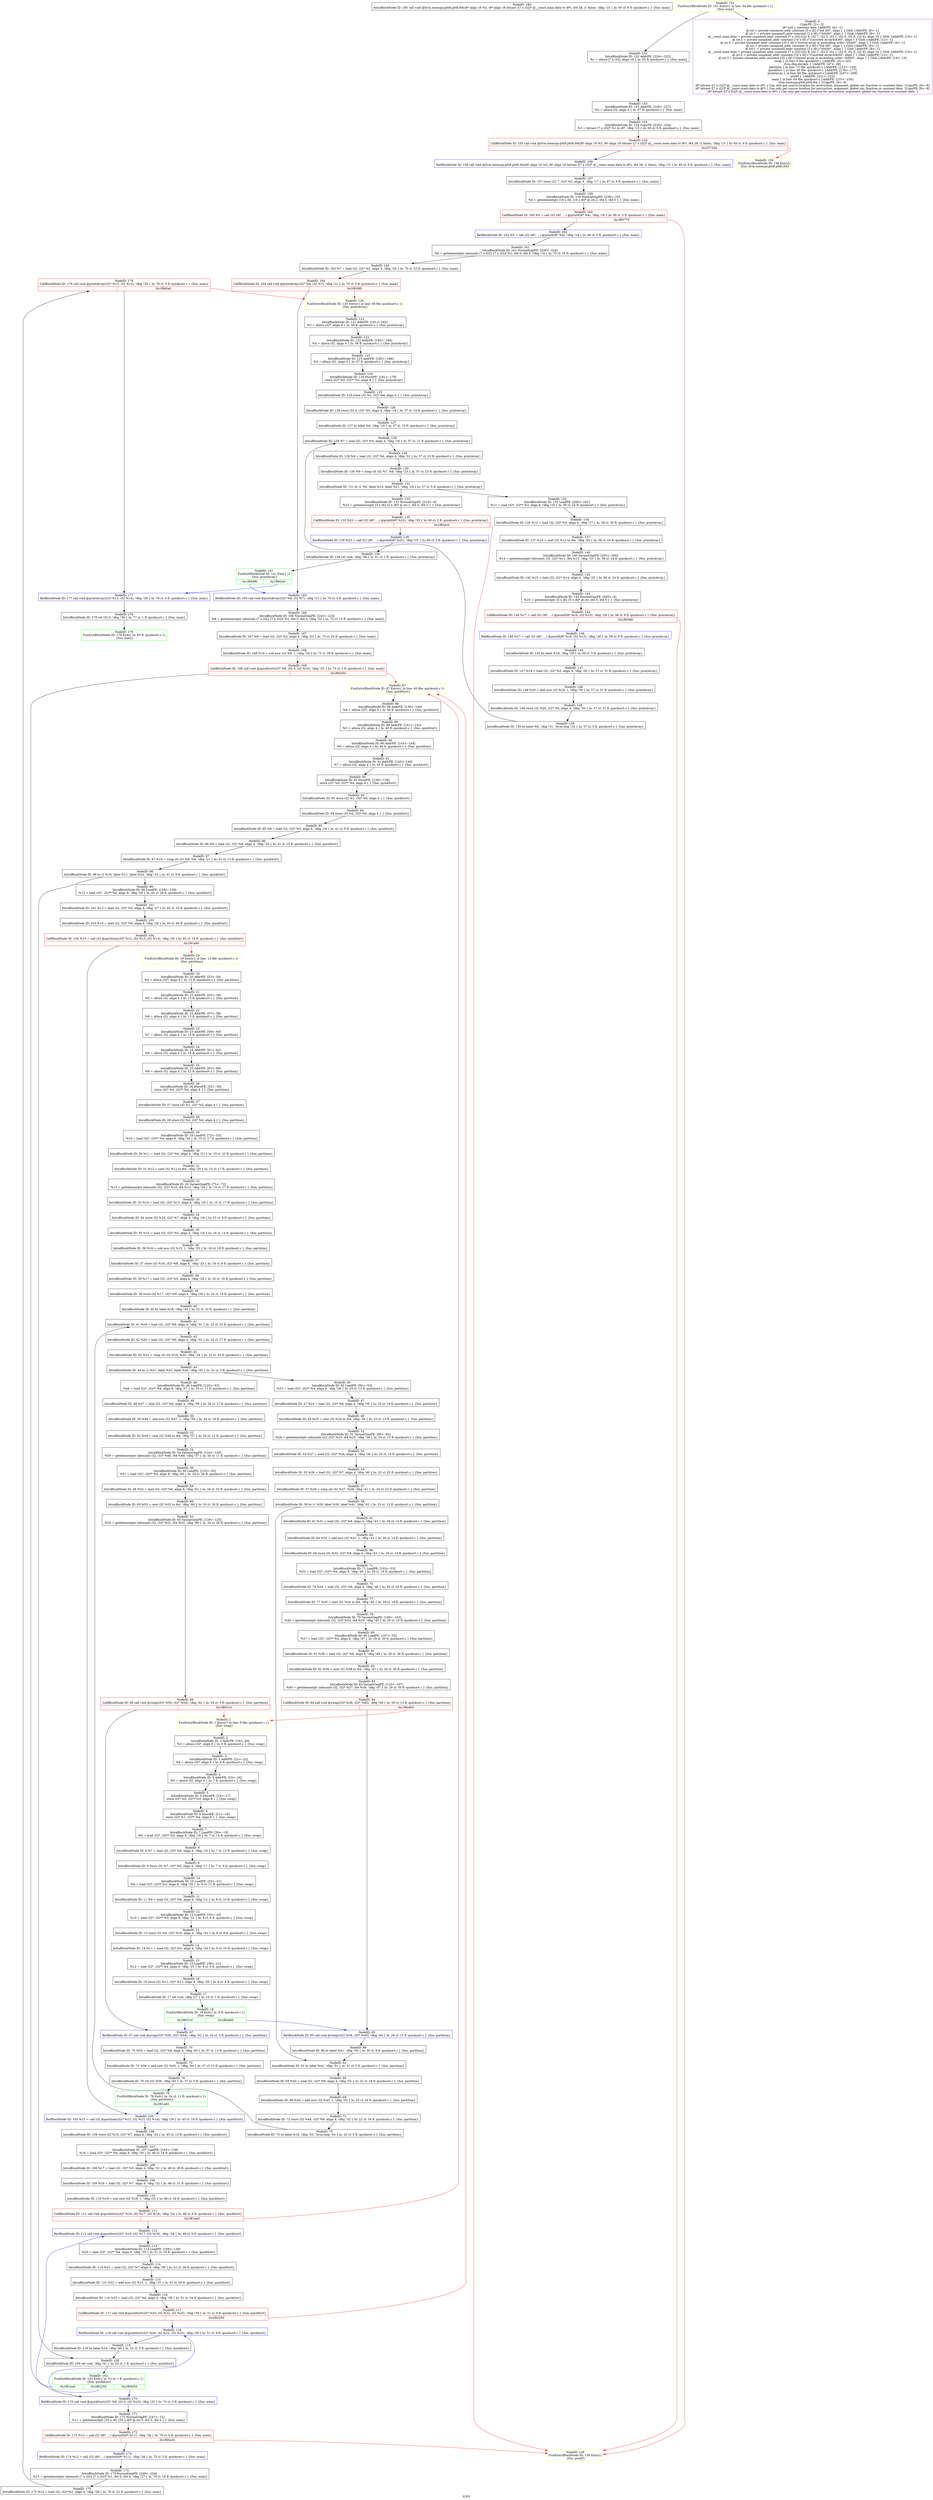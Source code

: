 digraph "ICFG" {
	label="ICFG";

	Node0x1fe7ae0 [shape=record,color=black,label="{NodeID: 180\nIntraBlockNode ID: 180      call void @llvm.memcpy.p0i8.p0i8.i64(i8* align 16 %3, i8* align 16 bitcast ([7 x i32]* @__const.main.data to i8*), i64 28, i1 false), !dbg !15 \{ ln: 65  cl: 9  fl: quicksort.c \}    \{fun: main\}}"];
	Node0x1fae400 [shape=record,color=green,label="{NodeID: 179\nFunExitBlockNode ID: 179 Exit(\{ ln: 65 fl: quicksort.c \})\n \{fun: main\}}"];
	Node0x1fae1a0 [shape=record,color=black,label="{NodeID: 178\nIntraBlockNode ID: 178      ret i32 0, !dbg !30 \{ ln: 77  cl: 1  fl: quicksort.c \}    \{fun: main\}}"];
	Node0x1fae1a0 -> Node0x1fae400[style=solid];
	Node0x1fadf40 [shape=record,color=blue,label="{NodeID: 177\nRetBlockNode ID: 177   call void @printArray(i32* %13, i32 %14), !dbg !29 \{ ln: 76  cl: 5  fl: quicksort.c \} \{fun: main\}}"];
	Node0x1fadf40 -> Node0x1fae1a0[style=solid];
	Node0x1fadd70 [shape=record,color=red,label="{NodeID: 176\nCallBlockNode ID: 176   call void @printArray(i32* %13, i32 %14), !dbg !29 \{ ln: 76  cl: 5  fl: quicksort.c \} \{fun: main\}|{|<s1>0x1f860a0}}"];
	Node0x1fadd70 -> Node0x1fadf40[style=solid];
	Node0x1fadd70:s1 -> Node0x1fa6660[style=solid,color=red];
	Node0x1fadbb0 [shape=record,color=black,label="{NodeID: 175\nIntraBlockNode ID: 175      %14 = load i32, i32* %2, align 4, !dbg !28 \{ ln: 76  cl: 22  fl: quicksort.c \}    \{fun: main\}}"];
	Node0x1fadbb0 -> Node0x1fadd70[style=solid];
	Node0x1fad940 [shape=record,color=blue,label="{NodeID: 174\nRetBlockNode ID: 174   %12 = call i32 (i8*, ...) @printf(i8* %11), !dbg !26 \{ ln: 75  cl: 5  fl: quicksort.c \} \{fun: main\}}"];
	Node0x1fad940 -> Node0x1fad820[style=solid];
	Node0x1fad820 [shape=record,color=black,label="{NodeID: 173\nIntraBlockNode ID: 173   NormalGepPE: [249\<--224]  \n   %13 = getelementptr inbounds [7 x i32], [7 x i32]* %1, i64 0, i64 0, !dbg !27 \{ ln: 76  cl: 16  fl: quicksort.c \} \{fun: main\}}"];
	Node0x1fad820 -> Node0x1fadbb0[style=solid];
	Node0x1fad5b0 [shape=record,color=red,label="{NodeID: 172\nCallBlockNode ID: 172   %12 = call i32 (i8*, ...) @printf(i8* %11), !dbg !26 \{ ln: 75  cl: 5  fl: quicksort.c \} \{fun: main\}|{|<s1>0x1f85e20}}"];
	Node0x1fad5b0 -> Node0x1fad940[style=solid];
	Node0x1fad5b0:s1 -> Node0x1fa8930[style=solid,color=red];
	Node0x1fad350 [shape=record,color=black,label="{NodeID: 171\nIntraBlockNode ID: 171   NormalGepPE: [247\<--12]  \n   %11 = getelementptr [35 x i8], [35 x i8]* @.str.3, i64 0, i64 0 \{  \} \{fun: main\}}"];
	Node0x1fad350 -> Node0x1fad5b0[style=solid];
	Node0x1fad0f0 [shape=record,color=blue,label="{NodeID: 170\nRetBlockNode ID: 170   call void @quickSort(i32* %8, i32 0, i32 %10), !dbg !25 \{ ln: 73  cl: 5  fl: quicksort.c \} \{fun: main\}}"];
	Node0x1fad0f0 -> Node0x1fad350[style=solid];
	Node0x1facf20 [shape=record,color=red,label="{NodeID: 169\nCallBlockNode ID: 169   call void @quickSort(i32* %8, i32 0, i32 %10), !dbg !25 \{ ln: 73  cl: 5  fl: quicksort.c \} \{fun: main\}|{|<s1>0x1f85d50}}"];
	Node0x1facf20 -> Node0x1fad0f0[style=solid];
	Node0x1facf20:s1 -> Node0x1fa27f0[style=solid,color=red];
	Node0x1facd60 [shape=record,color=black,label="{NodeID: 168\nIntraBlockNode ID: 168      %10 = sub nsw i32 %9, 1, !dbg !24 \{ ln: 73  cl: 26  fl: quicksort.c \}    \{fun: main\}}"];
	Node0x1facd60 -> Node0x1facf20[style=solid];
	Node0x1facba0 [shape=record,color=black,label="{NodeID: 167\nIntraBlockNode ID: 167      %9 = load i32, i32* %2, align 4, !dbg !23 \{ ln: 73  cl: 24  fl: quicksort.c \}    \{fun: main\}}"];
	Node0x1facba0 -> Node0x1facd60[style=solid];
	Node0x1fac940 [shape=record,color=black,label="{NodeID: 166\nIntraBlockNode ID: 166   NormalGepPE: [243\<--224]  \n   %8 = getelementptr inbounds [7 x i32], [7 x i32]* %1, i64 0, i64 0, !dbg !22 \{ ln: 73  cl: 15  fl: quicksort.c \} \{fun: main\}}"];
	Node0x1fac940 -> Node0x1facba0[style=solid];
	Node0x1fac6e0 [shape=record,color=blue,label="{NodeID: 165\nRetBlockNode ID: 165   call void @printArray(i32* %6, i32 %7), !dbg !21 \{ ln: 70  cl: 5  fl: quicksort.c \} \{fun: main\}}"];
	Node0x1fac6e0 -> Node0x1fac940[style=solid];
	Node0x1fac510 [shape=record,color=red,label="{NodeID: 164\nCallBlockNode ID: 164   call void @printArray(i32* %6, i32 %7), !dbg !21 \{ ln: 70  cl: 5  fl: quicksort.c \} \{fun: main\}|{|<s1>0x1f859f0}}"];
	Node0x1fac510 -> Node0x1fac6e0[style=solid];
	Node0x1fac510:s1 -> Node0x1fa6660[style=solid,color=red];
	Node0x1fac350 [shape=record,color=black,label="{NodeID: 163\nIntraBlockNode ID: 163      %7 = load i32, i32* %2, align 4, !dbg !20 \{ ln: 70  cl: 22  fl: quicksort.c \}    \{fun: main\}}"];
	Node0x1fac350 -> Node0x1fac510[style=solid];
	Node0x1fac0e0 [shape=record,color=blue,label="{NodeID: 162\nRetBlockNode ID: 162   %5 = call i32 (i8*, ...) @printf(i8* %4), !dbg !18 \{ ln: 69  cl: 5  fl: quicksort.c \} \{fun: main\}}"];
	Node0x1fac0e0 -> Node0x1fabfc0[style=solid];
	Node0x1fabfc0 [shape=record,color=black,label="{NodeID: 161\nIntraBlockNode ID: 161   NormalGepPE: [240\<--224]  \n   %6 = getelementptr inbounds [7 x i32], [7 x i32]* %1, i64 0, i64 0, !dbg !19 \{ ln: 70  cl: 16  fl: quicksort.c \} \{fun: main\}}"];
	Node0x1fabfc0 -> Node0x1fac350[style=solid];
	Node0x1fabd50 [shape=record,color=red,label="{NodeID: 160\nCallBlockNode ID: 160   %5 = call i32 (i8*, ...) @printf(i8* %4), !dbg !18 \{ ln: 69  cl: 5  fl: quicksort.c \} \{fun: main\}|{|<s1>0x1f85770}}"];
	Node0x1fabd50 -> Node0x1fac0e0[style=solid];
	Node0x1fabd50:s1 -> Node0x1fa8930[style=solid,color=red];
	Node0x1fabb90 [shape=record,color=black,label="{NodeID: 159\nIntraBlockNode ID: 159   NormalGepPE: [238\<--10]  \n   %4 = getelementptr [16 x i8], [16 x i8]* @.str.2, i64 0, i64 0 \{  \} \{fun: main\}}"];
	Node0x1fabb90 -> Node0x1fabd50[style=solid];
	Node0x1fab920 [shape=record,color=blue,label="{NodeID: 158\nRetBlockNode ID: 158   call void @llvm.memcpy.p0i8.p0i8.i64(i8* align 16 %3, i8* align 16 bitcast ([7 x i32]* @__const.main.data to i8*), i64 28, i1 false), !dbg !15 \{ ln: 65  cl: 9  fl: quicksort.c \} \{fun: main\}}"];
	Node0x1fab920 -> Node0x1fab800[style=solid];
	Node0x1fab800 [shape=record,color=black,label="{NodeID: 157\nIntraBlockNode ID: 157      store i32 7, i32* %2, align 4, !dbg !17 \{ ln: 67  cl: 9  fl: quicksort.c \}    \{fun: main\}}"];
	Node0x1fab800 -> Node0x1fabb90[style=solid];
	Node0x1fab570 [shape=record,color=yellow,label="{NodeID: 156\nFunEntryBlockNode ID: 156 Entry()\n \{fun: llvm.memcpy.p0i8.p0i8.i64\}}"];
	Node0x1fab430 [shape=record,color=red,label="{NodeID: 155\nCallBlockNode ID: 155   call void @llvm.memcpy.p0i8.p0i8.i64(i8* align 16 %3, i8* align 16 bitcast ([7 x i32]* @__const.main.data to i8*), i64 28, i1 false), !dbg !15 \{ ln: 65  cl: 9  fl: quicksort.c \} \{fun: main\}|{|<s1>0x1f77350}}"];
	Node0x1fab430 -> Node0x1fab920[style=solid];
	Node0x1fab430:s1 -> Node0x1fab570[style=solid,color=red];
	Node0x1fab270 [shape=record,color=black,label="{NodeID: 154\nIntraBlockNode ID: 154   CopyPE: [229\<--224]  \n   %3 = bitcast [7 x i32]* %1 to i8*, !dbg !15 \{ ln: 65  cl: 9  fl: quicksort.c \} \{fun: main\}}"];
	Node0x1fab270 -> Node0x1fab430[style=solid];
	Node0x1fab0b0 [shape=record,color=black,label="{NodeID: 153\nIntraBlockNode ID: 153   AddrPE: [226\<--227]  \n   %2 = alloca i32, align 4 \{ ln: 67 fl: quicksort.c \} \{fun: main\}}"];
	Node0x1fab0b0 -> Node0x1fab270[style=solid];
	Node0x1faa720 [shape=record,color=black,label="{NodeID: 152\nIntraBlockNode ID: 152   AddrPE: [224\<--225]  \n   %1 = alloca [7 x i32], align 16 \{ ln: 65 fl: quicksort.c \} \{fun: main\}}"];
	Node0x1faa720 -> Node0x1fab0b0[style=solid];
	Node0x1faa5f0 [shape=record,color=yellow,label="{NodeID: 151\nFunEntryBlockNode ID: 151 Entry(\{ in line: 64 file: quicksort.c \})\n \{fun: main\}}"];
	Node0x1faa5f0 -> Node0x1f8bcf0[style=solid];
	Node0x1faa5f0 -> Node0x1faa720[style=solid];
	Node0x1faa360 [shape=record,color=black,label="{NodeID: 150\nIntraBlockNode ID: 150      br label %6, !dbg !31, !llvm.loop !32 \{ ln: 57  cl: 5  fl: quicksort.c \}    \{fun: printArray\}}"];
	Node0x1faa360 -> Node0x1fa7bb0[style=solid];
	Node0x1faa1a0 [shape=record,color=black,label="{NodeID: 149\nIntraBlockNode ID: 149      store i32 %20, i32* %5, align 4, !dbg !30 \{ ln: 57  cl: 31  fl: quicksort.c \}    \{fun: printArray\}}"];
	Node0x1faa1a0 -> Node0x1faa360[style=solid];
	Node0x1fa9fe0 [shape=record,color=black,label="{NodeID: 148\nIntraBlockNode ID: 148      %20 = add nsw i32 %19, 1, !dbg !30 \{ ln: 57  cl: 31  fl: quicksort.c \}    \{fun: printArray\}}"];
	Node0x1fa9fe0 -> Node0x1faa1a0[style=solid];
	Node0x1fa9e20 [shape=record,color=black,label="{NodeID: 147\nIntraBlockNode ID: 147      %19 = load i32, i32* %5, align 4, !dbg !30 \{ ln: 57  cl: 31  fl: quicksort.c \}    \{fun: printArray\}}"];
	Node0x1fa9e20 -> Node0x1fa9fe0[style=solid];
	Node0x1fa9bb0 [shape=record,color=blue,label="{NodeID: 146\nRetBlockNode ID: 146   %17 = call i32 (i8*, ...) @printf(i8* %16, i32 %15), !dbg !28 \{ ln: 58  cl: 9  fl: quicksort.c \} \{fun: printArray\}}"];
	Node0x1fa9bb0 -> Node0x1fa9a90[style=solid];
	Node0x1fa9a90 [shape=record,color=black,label="{NodeID: 145\nIntraBlockNode ID: 145      br label %18, !dbg !29 \{ ln: 59  cl: 5  fl: quicksort.c \}    \{fun: printArray\}}"];
	Node0x1fa9a90 -> Node0x1fa9e20[style=solid];
	Node0x1fa9820 [shape=record,color=red,label="{NodeID: 144\nCallBlockNode ID: 144   %17 = call i32 (i8*, ...) @printf(i8* %16, i32 %15), !dbg !28 \{ ln: 58  cl: 9  fl: quicksort.c \} \{fun: printArray\}|{|<s1>0x1f839f0}}"];
	Node0x1fa9820 -> Node0x1fa9bb0[style=solid];
	Node0x1fa9820:s1 -> Node0x1fa8930[style=solid,color=red];
	Node0x1fa9660 [shape=record,color=black,label="{NodeID: 143\nIntraBlockNode ID: 143   NormalGepPE: [205\<--4]  \n   %16 = getelementptr [5 x i8], [5 x i8]* @.str, i64 0, i64 0 \{  \} \{fun: printArray\}}"];
	Node0x1fa9660 -> Node0x1fa9820[style=solid];
	Node0x1fa94a0 [shape=record,color=black,label="{NodeID: 142\nIntraBlockNode ID: 142      %15 = load i32, i32* %14, align 4, !dbg !25 \{ ln: 58  cl: 24  fl: quicksort.c \}    \{fun: printArray\}}"];
	Node0x1fa94a0 -> Node0x1fa9660[style=solid];
	Node0x1fa92d0 [shape=record,color=green,label="{NodeID: 141\nFunExitBlockNode ID: 141 Exit(\{  \})\n \{fun: printArray\}|{<s0>0x1f859f0|<s1>0x1f860a0}}"];
	Node0x1fa92d0:s0 -> Node0x1fac6e0[style=solid,color=blue];
	Node0x1fa92d0:s1 -> Node0x1fadf40[style=solid,color=blue];
	Node0x1fa9110 [shape=record,color=black,label="{NodeID: 140\nIntraBlockNode ID: 140   VariantGepPE: [203\<--200]  \n   %14 = getelementptr inbounds i32, i32* %11, i64 %13, !dbg !25 \{ ln: 58  cl: 24  fl: quicksort.c \} \{fun: printArray\}}"];
	Node0x1fa9110 -> Node0x1fa94a0[style=solid];
	Node0x1fa8ea0 [shape=record,color=blue,label="{NodeID: 139\nRetBlockNode ID: 139   %23 = call i32 (i8*, ...) @printf(i8* %22), !dbg !35 \{ ln: 60  cl: 5  fl: quicksort.c \} \{fun: printArray\}}"];
	Node0x1fa8ea0 -> Node0x1fa8d80[style=solid];
	Node0x1fa8d80 [shape=record,color=black,label="{NodeID: 138\nIntraBlockNode ID: 138      ret void, !dbg !36 \{ ln: 61  cl: 1  fl: quicksort.c \}    \{fun: printArray\}}"];
	Node0x1fa8d80 -> Node0x1fa92d0[style=solid];
	Node0x1fa8bc0 [shape=record,color=black,label="{NodeID: 137\nIntraBlockNode ID: 137      %13 = sext i32 %12 to i64, !dbg !25 \{ ln: 58  cl: 24  fl: quicksort.c \}    \{fun: printArray\}}"];
	Node0x1fa8bc0 -> Node0x1fa9110[style=solid];
	Node0x1fa8930 [shape=record,color=yellow,label="{NodeID: 136\nFunEntryBlockNode ID: 136 Entry()\n \{fun: printf\}}"];
	Node0x1fa87f0 [shape=record,color=red,label="{NodeID: 135\nCallBlockNode ID: 135   %23 = call i32 (i8*, ...) @printf(i8* %22), !dbg !35 \{ ln: 60  cl: 5  fl: quicksort.c \} \{fun: printArray\}|{|<s1>0x1f83dc0}}"];
	Node0x1fa87f0 -> Node0x1fa8ea0[style=solid];
	Node0x1fa87f0:s1 -> Node0x1fa8930[style=solid,color=red];
	Node0x1fa8630 [shape=record,color=black,label="{NodeID: 134\nIntraBlockNode ID: 134      %12 = load i32, i32* %5, align 4, !dbg !27 \{ ln: 58  cl: 30  fl: quicksort.c \}    \{fun: printArray\}}"];
	Node0x1fa8630 -> Node0x1fa8bc0[style=solid];
	Node0x1fa8470 [shape=record,color=black,label="{NodeID: 133\nIntraBlockNode ID: 133   NormalGepPE: [215\<--6]  \n   %22 = getelementptr [2 x i8], [2 x i8]* @.str.1, i64 0, i64 0 \{  \} \{fun: printArray\}}"];
	Node0x1fa8470 -> Node0x1fa87f0[style=solid];
	Node0x1fa82b0 [shape=record,color=black,label="{NodeID: 132\nIntraBlockNode ID: 132   LoadPE: [200\<--181]  \n   %11 = load i32*, i32** %3, align 8, !dbg !25 \{ ln: 58  cl: 24  fl: quicksort.c \} \{fun: printArray\}}"];
	Node0x1fa82b0 -> Node0x1fa8630[style=solid];
	Node0x1fa80f0 [shape=record,color=black,label="{NodeID: 131\nIntraBlockNode ID: 131      br i1 %9, label %10, label %21, !dbg !24 \{ ln: 57  cl: 5  fl: quicksort.c \}    \{fun: printArray\}}"];
	Node0x1fa80f0 -> Node0x1fa82b0[style=solid];
	Node0x1fa80f0 -> Node0x1fa8470[style=solid];
	Node0x1fa7f30 [shape=record,color=black,label="{NodeID: 130\nIntraBlockNode ID: 130      %9 = icmp slt i32 %7, %8, !dbg !23 \{ ln: 57  cl: 23  fl: quicksort.c \}    \{fun: printArray\}}"];
	Node0x1fa7f30 -> Node0x1fa80f0[style=solid];
	Node0x1fa7d70 [shape=record,color=black,label="{NodeID: 129\nIntraBlockNode ID: 129      %8 = load i32, i32* %4, align 4, !dbg !22 \{ ln: 57  cl: 25  fl: quicksort.c \}    \{fun: printArray\}}"];
	Node0x1fa7d70 -> Node0x1fa7f30[style=solid];
	Node0x1fa7bb0 [shape=record,color=black,label="{NodeID: 128\nIntraBlockNode ID: 128      %7 = load i32, i32* %5, align 4, !dbg !20 \{ ln: 57  cl: 21  fl: quicksort.c \}    \{fun: printArray\}}"];
	Node0x1fa7bb0 -> Node0x1fa7d70[style=solid];
	Node0x1fa7210 [shape=record,color=black,label="{NodeID: 127\nIntraBlockNode ID: 127      br label %6, !dbg !19 \{ ln: 57  cl: 10  fl: quicksort.c \}    \{fun: printArray\}}"];
	Node0x1fa7210 -> Node0x1fa7bb0[style=solid];
	Node0x1f9e290 [shape=record,color=black,label="{NodeID: 58\nIntraBlockNode ID: 58      %52 = load i32, i32* %6, align 4, !dbg !61 \{ ln: 34  cl: 32  fl: quicksort.c \}    \{fun: partition\}}"];
	Node0x1f9e290 -> Node0x1f9ea50[style=solid];
	Node0x1f9e0b0 [shape=record,color=black,label="{NodeID: 57\nIntraBlockNode ID: 57      %29 = icmp sle i32 %27, %28, !dbg !41 \{ ln: 23  cl: 22  fl: quicksort.c \}    \{fun: partition\}}"];
	Node0x1f9e0b0 -> Node0x1f9e470[style=solid];
	Node0x1f9ded0 [shape=record,color=black,label="{NodeID: 56\nIntraBlockNode ID: 56   LoadPE: [125\<--53]  \n   %51 = load i32*, i32** %4, align 8, !dbg !60 \{ ln: 34  cl: 26  fl: quicksort.c \} \{fun: partition\}}"];
	Node0x1f9ded0 -> Node0x1f9e290[style=solid];
	Node0x1f9dcf0 [shape=record,color=black,label="{NodeID: 55\nIntraBlockNode ID: 55      %28 = load i32, i32* %7, align 4, !dbg !40 \{ ln: 23  cl: 25  fl: quicksort.c \}    \{fun: partition\}}"];
	Node0x1f9dcf0 -> Node0x1f9e0b0[style=solid];
	Node0x1f9db10 [shape=record,color=black,label="{NodeID: 54\nIntraBlockNode ID: 54   VariantGepPE: [124\<--120]  \n   %50 = getelementptr inbounds i32, i32* %46, i64 %49, !dbg !57 \{ ln: 34  cl: 11  fl: quicksort.c \} \{fun: partition\}}"];
	Node0x1f9db10 -> Node0x1f9ded0[style=solid];
	Node0x1f9d930 [shape=record,color=black,label="{NodeID: 53\nIntraBlockNode ID: 53      %27 = load i32, i32* %26, align 4, !dbg !36 \{ ln: 23  cl: 13  fl: quicksort.c \}    \{fun: partition\}}"];
	Node0x1f9d930 -> Node0x1f9dcf0[style=solid];
	Node0x1f9d750 [shape=record,color=black,label="{NodeID: 52\nIntraBlockNode ID: 52      %49 = sext i32 %48 to i64, !dbg !57 \{ ln: 34  cl: 11  fl: quicksort.c \}    \{fun: partition\}}"];
	Node0x1f9d750 -> Node0x1f9db10[style=solid];
	Node0x1f9d570 [shape=record,color=black,label="{NodeID: 51\nIntraBlockNode ID: 51   VariantGepPE: [95\<--92]  \n   %26 = getelementptr inbounds i32, i32* %23, i64 %25, !dbg !36 \{ ln: 23  cl: 13  fl: quicksort.c \} \{fun: partition\}}"];
	Node0x1f9d570 -> Node0x1f9d930[style=solid];
	Node0x1f9d1b0 [shape=record,color=black,label="{NodeID: 50\nIntraBlockNode ID: 50      %48 = add nsw i32 %47, 1, !dbg !59 \{ ln: 34  cl: 19  fl: quicksort.c \}    \{fun: partition\}}"];
	Node0x1f9d1b0 -> Node0x1f9d750[style=solid];
	Node0x1f9cfd0 [shape=record,color=black,label="{NodeID: 49\nIntraBlockNode ID: 49      %25 = sext i32 %24 to i64, !dbg !36 \{ ln: 23  cl: 13  fl: quicksort.c \}    \{fun: partition\}}"];
	Node0x1f9cfd0 -> Node0x1f9d570[style=solid];
	Node0x1f9cdf0 [shape=record,color=black,label="{NodeID: 48\nIntraBlockNode ID: 48      %47 = load i32, i32* %8, align 4, !dbg !58 \{ ln: 34  cl: 17  fl: quicksort.c \}    \{fun: partition\}}"];
	Node0x1f9cdf0 -> Node0x1f9d1b0[style=solid];
	Node0x1f9cc10 [shape=record,color=black,label="{NodeID: 47\nIntraBlockNode ID: 47      %24 = load i32, i32* %9, align 4, !dbg !39 \{ ln: 23  cl: 19  fl: quicksort.c \}    \{fun: partition\}}"];
	Node0x1f9cc10 -> Node0x1f9cfd0[style=solid];
	Node0x1f9ca30 [shape=record,color=black,label="{NodeID: 46\nIntraBlockNode ID: 46   LoadPE: [120\<--53]  \n   %46 = load i32*, i32** %4, align 8, !dbg !57 \{ ln: 34  cl: 11  fl: quicksort.c \} \{fun: partition\}}"];
	Node0x1f9ca30 -> Node0x1f9cdf0[style=solid];
	Node0x1f9c870 [shape=record,color=black,label="{NodeID: 45\nIntraBlockNode ID: 45   LoadPE: [92\<--53]  \n   %23 = load i32*, i32** %4, align 8, !dbg !36 \{ ln: 23  cl: 13  fl: quicksort.c \} \{fun: partition\}}"];
	Node0x1f9c870 -> Node0x1f9cc10[style=solid];
	Node0x1f9c670 [shape=record,color=black,label="{NodeID: 44\nIntraBlockNode ID: 44      br i1 %21, label %22, label %45, !dbg !35 \{ ln: 22  cl: 5  fl: quicksort.c \}    \{fun: partition\}}"];
	Node0x1f9c670 -> Node0x1f9c870[style=solid];
	Node0x1f9c670 -> Node0x1f9ca30[style=solid];
	Node0x1f9c490 [shape=record,color=black,label="{NodeID: 43\nIntraBlockNode ID: 43      %21 = icmp slt i32 %19, %20, !dbg !34 \{ ln: 22  cl: 25  fl: quicksort.c \}    \{fun: partition\}}"];
	Node0x1f9c490 -> Node0x1f9c670[style=solid];
	Node0x1f9c2b0 [shape=record,color=black,label="{NodeID: 42\nIntraBlockNode ID: 42      %20 = load i32, i32* %6, align 4, !dbg !33 \{ ln: 22  cl: 27  fl: quicksort.c \}    \{fun: partition\}}"];
	Node0x1f9c2b0 -> Node0x1f9c490[style=solid];
	Node0x1f9c0d0 [shape=record,color=black,label="{NodeID: 41\nIntraBlockNode ID: 41      %19 = load i32, i32* %9, align 4, !dbg !31 \{ ln: 22  cl: 23  fl: quicksort.c \}    \{fun: partition\}}"];
	Node0x1f9c0d0 -> Node0x1f9c2b0[style=solid];
	Node0x1f9bef0 [shape=record,color=black,label="{NodeID: 40\nIntraBlockNode ID: 40      br label %18, !dbg !30 \{ ln: 22  cl: 10  fl: quicksort.c \}    \{fun: partition\}}"];
	Node0x1f9bef0 -> Node0x1f9c0d0[style=solid];
	Node0x1f9bd10 [shape=record,color=black,label="{NodeID: 39\nIntraBlockNode ID: 39      store i32 %17, i32* %9, align 4, !dbg !28 \{ ln: 22  cl: 14  fl: quicksort.c \}    \{fun: partition\}}"];
	Node0x1f9bd10 -> Node0x1f9bef0[style=solid];
	Node0x1f9bb30 [shape=record,color=black,label="{NodeID: 38\nIntraBlockNode ID: 38      %17 = load i32, i32* %5, align 4, !dbg !29 \{ ln: 22  cl: 18  fl: quicksort.c \}    \{fun: partition\}}"];
	Node0x1f9bb30 -> Node0x1f9bd10[style=solid];
	Node0x1f9b950 [shape=record,color=black,label="{NodeID: 37\nIntraBlockNode ID: 37      store i32 %16, i32* %8, align 4, !dbg !23 \{ ln: 18  cl: 9  fl: quicksort.c \}    \{fun: partition\}}"];
	Node0x1f9b950 -> Node0x1f9bb30[style=solid];
	Node0x1f9b770 [shape=record,color=black,label="{NodeID: 36\nIntraBlockNode ID: 36      %16 = sub nsw i32 %15, 1, !dbg !25 \{ ln: 18  cl: 18  fl: quicksort.c \}    \{fun: partition\}}"];
	Node0x1f9b770 -> Node0x1f9b950[style=solid];
	Node0x1f9b5b0 [shape=record,color=black,label="{NodeID: 35\nIntraBlockNode ID: 35      %15 = load i32, i32* %5, align 4, !dbg !24 \{ ln: 18  cl: 14  fl: quicksort.c \}    \{fun: partition\}}"];
	Node0x1f9b5b0 -> Node0x1f9b770[style=solid];
	Node0x1f9b3f0 [shape=record,color=black,label="{NodeID: 34\nIntraBlockNode ID: 34      store i32 %14, i32* %7, align 4, !dbg !19 \{ ln: 15  cl: 9  fl: quicksort.c \}    \{fun: partition\}}"];
	Node0x1f9b3f0 -> Node0x1f9b5b0[style=solid];
	Node0x1f9b050 [shape=record,color=black,label="{NodeID: 33\nIntraBlockNode ID: 33      %14 = load i32, i32* %13, align 4, !dbg !20 \{ ln: 15  cl: 17  fl: quicksort.c \}    \{fun: partition\}}"];
	Node0x1f9b050 -> Node0x1f9b3f0[style=solid];
	Node0x1f9ae90 [shape=record,color=black,label="{NodeID: 32\nIntraBlockNode ID: 32   VariantGepPE: [75\<--72]  \n   %13 = getelementptr inbounds i32, i32* %10, i64 %12, !dbg !20 \{ ln: 15  cl: 17  fl: quicksort.c \} \{fun: partition\}}"];
	Node0x1f9ae90 -> Node0x1f9b050[style=solid];
	Node0x1f9acd0 [shape=record,color=black,label="{NodeID: 31\nIntraBlockNode ID: 31      %12 = sext i32 %11 to i64, !dbg !20 \{ ln: 15  cl: 17  fl: quicksort.c \}    \{fun: partition\}}"];
	Node0x1f9acd0 -> Node0x1f9ae90[style=solid];
	Node0x1f9ab10 [shape=record,color=black,label="{NodeID: 30\nIntraBlockNode ID: 30      %11 = load i32, i32* %6, align 4, !dbg !21 \{ ln: 15  cl: 23  fl: quicksort.c \}    \{fun: partition\}}"];
	Node0x1f9ab10 -> Node0x1f9acd0[style=solid];
	Node0x1f9a770 [shape=record,color=black,label="{NodeID: 29\nIntraBlockNode ID: 29   LoadPE: [72\<--53]  \n   %10 = load i32*, i32** %4, align 8, !dbg !20 \{ ln: 15  cl: 17  fl: quicksort.c \} \{fun: partition\}}"];
	Node0x1f9a770 -> Node0x1f9ab10[style=solid];
	Node0x1f98640 [shape=record,color=black,label="{NodeID: 12\nIntraBlockNode ID: 12   LoadPE: [35\<--19]  \n   %10 = load i32*, i32** %3, align 8, !dbg !22 \{ ln: 8  cl: 6  fl: quicksort.c \} \{fun: swap\}}"];
	Node0x1f98640 -> Node0x1f98820[style=solid];
	Node0x1f98460 [shape=record,color=black,label="{NodeID: 11\nIntraBlockNode ID: 11      %9 = load i32, i32* %8, align 4, !dbg !21 \{ ln: 8  cl: 10  fl: quicksort.c \}    \{fun: swap\}}"];
	Node0x1f98460 -> Node0x1f98640[style=solid];
	Node0x1f98280 [shape=record,color=black,label="{NodeID: 10\nIntraBlockNode ID: 10   LoadPE: [33\<--21]  \n   %8 = load i32*, i32** %4, align 8, !dbg !20 \{ ln: 8  cl: 11  fl: quicksort.c \} \{fun: swap\}}"];
	Node0x1f98280 -> Node0x1f98460[style=solid];
	Node0x1f980a0 [shape=record,color=black,label="{NodeID: 9\nIntraBlockNode ID: 9      store i32 %7, i32* %5, align 4, !dbg !17 \{ ln: 7  cl: 9  fl: quicksort.c \}    \{fun: swap\}}"];
	Node0x1f980a0 -> Node0x1f98280[style=solid];
	Node0x1f97f50 [shape=record,color=black,label="{NodeID: 8\nIntraBlockNode ID: 8      %7 = load i32, i32* %6, align 4, !dbg !19 \{ ln: 7  cl: 13  fl: quicksort.c \}    \{fun: swap\}}"];
	Node0x1f97f50 -> Node0x1f980a0[style=solid];
	Node0x1f97e30 [shape=record,color=black,label="{NodeID: 7\nIntraBlockNode ID: 7   LoadPE: [30\<--19]  \n   %6 = load i32*, i32** %3, align 8, !dbg !18 \{ ln: 7  cl: 14  fl: quicksort.c \} \{fun: swap\}}"];
	Node0x1f97e30 -> Node0x1f97f50[style=solid];
	Node0x1f97d10 [shape=record,color=black,label="{NodeID: 6\nIntraBlockNode ID: 6   StorePE: [21\<--18]  \n   store i32* %1, i32** %4, align 8 \{  \} \{fun: swap\}}"];
	Node0x1f97d10 -> Node0x1f97e30[style=solid];
	Node0x1f97bf0 [shape=record,color=black,label="{NodeID: 5\nIntraBlockNode ID: 5   StorePE: [19\<--17]  \n   store i32* %0, i32** %3, align 8 \{  \} \{fun: swap\}}"];
	Node0x1f97bf0 -> Node0x1f97d10[style=solid];
	Node0x1f97ad0 [shape=record,color=black,label="{NodeID: 4\nIntraBlockNode ID: 4   AddrPE: [23\<--24]  \n   %5 = alloca i32, align 4 \{ ln: 7 fl: quicksort.c \} \{fun: swap\}}"];
	Node0x1f97ad0 -> Node0x1f97bf0[style=solid];
	Node0x1f979b0 [shape=record,color=black,label="{NodeID: 3\nIntraBlockNode ID: 3   AddrPE: [21\<--22]  \n   %4 = alloca i32*, align 8 \{ ln: 6 fl: quicksort.c \} \{fun: swap\}}"];
	Node0x1f979b0 -> Node0x1f97ad0[style=solid];
	Node0x1f97740 [shape=record,color=black,label="{NodeID: 2\nIntraBlockNode ID: 2   AddrPE: [19\<--20]  \n   %3 = alloca i32*, align 8 \{ ln: 6 fl: quicksort.c \} \{fun: swap\}}"];
	Node0x1f97740 -> Node0x1f979b0[style=solid];
	Node0x1f73160 [shape=record,color=yellow,label="{NodeID: 1\nFunEntryBlockNode ID: 1 Entry(\{ in line: 6 file: quicksort.c \})\n \{fun: swap\}}"];
	Node0x1f73160 -> Node0x1f97740[style=solid];
	Node0x1f8bcf0 [shape=record,color=purple,label="{NodeID: 0\nCopyPE: [2\<--3]  \n i8* null \{ constant data \}AddrPE: [4\<--1]  \n @.str = private unnamed_addr constant [5 x i8] c\"%d  \\00\", align 1 \{ Glob  \}AddrPE: [6\<--1]  \n @.str.1 = private unnamed_addr constant [2 x i8] c\"\\0A\\00\", align 1 \{ Glob  \}AddrPE: [8\<--1]  \n @__const.main.data = private unnamed_addr constant [7 x i32] [i32 8, i32 7, i32 2, i32 1, i32 0, i32 9, i32 6], align 16 \{ Glob  \}AddrPE: [10\<--1]  \n @.str.2 = private unnamed_addr constant [16 x i8] c\"Unsorted Array\\0A\\00\", align 1 \{ Glob  \}AddrPE: [12\<--1]  \n @.str.3 = private unnamed_addr constant [35 x i8] c\"Sorted array in ascending order: \\0A\\00\", align 1 \{ Glob  \}AddrPE: [4\<--1]  \n @.str = private unnamed_addr constant [5 x i8] c\"%d  \\00\", align 1 \{ Glob  \}AddrPE: [6\<--1]  \n @.str.1 = private unnamed_addr constant [2 x i8] c\"\\0A\\00\", align 1 \{ Glob  \}AddrPE: [8\<--1]  \n @__const.main.data = private unnamed_addr constant [7 x i32] [i32 8, i32 7, i32 2, i32 1, i32 0, i32 9, i32 6], align 16 \{ Glob  \}AddrPE: [10\<--1]  \n @.str.2 = private unnamed_addr constant [16 x i8] c\"Unsorted Array\\0A\\00\", align 1 \{ Glob  \}AddrPE: [12\<--1]  \n @.str.3 = private unnamed_addr constant [35 x i8] c\"Sorted array in ascending order: \\0A\\00\", align 1 \{ Glob  \}AddrPE: [14\<--15]  \n swap \{ in line: 6 file: quicksort.c \}AddrPE: [41\<--42]  \n llvm.dbg.declare \{  \}AddrPE: [47\<--48]  \n partition \{ in line: 13 file: quicksort.c \}AddrPE: [133\<--134]  \n quickSort \{ in line: 40 file: quicksort.c \}AddrPE: [176\<--177]  \n printArray \{ in line: 56 file: quicksort.c \}AddrPE: [207\<--208]  \n printf \{  \}AddrPE: [221\<--222]  \n main \{ in line: 64 file: quicksort.c \}AddrPE: [233\<--234]  \n llvm.memcpy.p0i8.p0i8.i64 \{  \}CopyPE: [9\<--8]  \n i8* bitcast ([7 x i32]* @__const.main.data to i8*) \{ Can only get source location for instruction, argument, global var, function or constant data. \}CopyPE: [9\<--8]  \n i8* bitcast ([7 x i32]* @__const.main.data to i8*) \{ Can only get source location for instruction, argument, global var, function or constant data. \}CopyPE: [9\<--8]  \n i8* bitcast ([7 x i32]* @__const.main.data to i8*) \{ Can only get source location for instruction, argument, global var, function or constant data. \}}"];
	Node0x1f98820 [shape=record,color=black,label="{NodeID: 13\nIntraBlockNode ID: 13      store i32 %9, i32* %10, align 4, !dbg !23 \{ ln: 8  cl: 8  fl: quicksort.c \}    \{fun: swap\}}"];
	Node0x1f98820 -> Node0x1f98af0[style=solid];
	Node0x1f98af0 [shape=record,color=black,label="{NodeID: 14\nIntraBlockNode ID: 14      %11 = load i32, i32* %5, align 4, !dbg !24 \{ ln: 9  cl: 10  fl: quicksort.c \}    \{fun: swap\}}"];
	Node0x1f98af0 -> Node0x1f98cd0[style=solid];
	Node0x1f98cd0 [shape=record,color=black,label="{NodeID: 15\nIntraBlockNode ID: 15   LoadPE: [38\<--21]  \n   %12 = load i32*, i32** %4, align 8, !dbg !25 \{ ln: 9  cl: 6  fl: quicksort.c \} \{fun: swap\}}"];
	Node0x1f98cd0 -> Node0x1f99090[style=solid];
	Node0x1f99090 [shape=record,color=black,label="{NodeID: 16\nIntraBlockNode ID: 16      store i32 %11, i32* %12, align 4, !dbg !26 \{ ln: 9  cl: 8  fl: quicksort.c \}    \{fun: swap\}}"];
	Node0x1f99090 -> Node0x1f99270[style=solid];
	Node0x1f99270 [shape=record,color=black,label="{NodeID: 17\nIntraBlockNode ID: 17      ret void, !dbg !27 \{ ln: 10  cl: 1  fl: quicksort.c \}    \{fun: swap\}}"];
	Node0x1f99270 -> Node0x1f99450[style=solid];
	Node0x1f99450 [shape=record,color=green,label="{NodeID: 18\nFunExitBlockNode ID: 18 Exit(\{ ln: 6 fl: quicksort.c \})\n \{fun: swap\}|{<s0>0x1f80310|<s1>0x1f6bd60}}"];
	Node0x1f99450:s0 -> Node0x1f9fa80[style=solid,color=blue];
	Node0x1f99450:s1 -> Node0x1fa2200[style=solid,color=blue];
	Node0x1f99680 [shape=record,color=yellow,label="{NodeID: 19\nFunEntryBlockNode ID: 19 Entry(\{ in line: 13 file: quicksort.c \})\n \{fun: partition\}}"];
	Node0x1f99680 -> Node0x1f997b0[style=solid];
	Node0x1f997b0 [shape=record,color=black,label="{NodeID: 20\nIntraBlockNode ID: 20   AddrPE: [53\<--54]  \n   %4 = alloca i32*, align 8 \{ ln: 13 fl: quicksort.c \} \{fun: partition\}}"];
	Node0x1f997b0 -> Node0x1f99970[style=solid];
	Node0x1f99970 [shape=record,color=black,label="{NodeID: 21\nIntraBlockNode ID: 21   AddrPE: [55\<--56]  \n   %5 = alloca i32, align 4 \{ ln: 13 fl: quicksort.c \} \{fun: partition\}}"];
	Node0x1f99970 -> Node0x1f99b30[style=solid];
	Node0x1f99b30 [shape=record,color=black,label="{NodeID: 22\nIntraBlockNode ID: 22   AddrPE: [57\<--58]  \n   %6 = alloca i32, align 4 \{ ln: 13 fl: quicksort.c \} \{fun: partition\}}"];
	Node0x1f99b30 -> Node0x1f99cf0[style=solid];
	Node0x1f99cf0 [shape=record,color=black,label="{NodeID: 23\nIntraBlockNode ID: 23   AddrPE: [59\<--60]  \n   %7 = alloca i32, align 4 \{ ln: 15 fl: quicksort.c \} \{fun: partition\}}"];
	Node0x1f99cf0 -> Node0x1f99eb0[style=solid];
	Node0x1f99eb0 [shape=record,color=black,label="{NodeID: 24\nIntraBlockNode ID: 24   AddrPE: [61\<--62]  \n   %8 = alloca i32, align 4 \{ ln: 18 fl: quicksort.c \} \{fun: partition\}}"];
	Node0x1f99eb0 -> Node0x1f9a070[style=solid];
	Node0x1f9a070 [shape=record,color=black,label="{NodeID: 25\nIntraBlockNode ID: 25   AddrPE: [63\<--64]  \n   %9 = alloca i32, align 4 \{ ln: 22 fl: quicksort.c \} \{fun: partition\}}"];
	Node0x1f9a070 -> Node0x1f9a230[style=solid];
	Node0x1f9a230 [shape=record,color=black,label="{NodeID: 26\nIntraBlockNode ID: 26   StorePE: [53\<--50]  \n   store i32* %0, i32** %4, align 8 \{  \} \{fun: partition\}}"];
	Node0x1f9a230 -> Node0x1f9a3f0[style=solid];
	Node0x1f9a3f0 [shape=record,color=black,label="{NodeID: 27\nIntraBlockNode ID: 27      store i32 %1, i32* %5, align 4 \{  \}    \{fun: partition\}}"];
	Node0x1f9a3f0 -> Node0x1f9a5b0[style=solid];
	Node0x1f9a5b0 [shape=record,color=black,label="{NodeID: 28\nIntraBlockNode ID: 28      store i32 %2, i32* %6, align 4 \{  \}    \{fun: partition\}}"];
	Node0x1f9a5b0 -> Node0x1f9a770[style=solid];
	Node0x1f9e470 [shape=record,color=black,label="{NodeID: 59\nIntraBlockNode ID: 59      br i1 %29, label %30, label %41, !dbg !42 \{ ln: 23  cl: 13  fl: quicksort.c \}    \{fun: partition\}}"];
	Node0x1f9e470 -> Node0x1f9ec50[style=solid];
	Node0x1f9e470 -> Node0x1f9ee10[style=solid];
	Node0x1f9ea50 [shape=record,color=black,label="{NodeID: 60\nIntraBlockNode ID: 60      %53 = sext i32 %52 to i64, !dbg !60 \{ ln: 34  cl: 26  fl: quicksort.c \}    \{fun: partition\}}"];
	Node0x1f9ea50 -> Node0x1f9eff0[style=solid];
	Node0x1f9ec50 [shape=record,color=black,label="{NodeID: 61\nIntraBlockNode ID: 61      %31 = load i32, i32* %8, align 4, !dbg !43 \{ ln: 26  cl: 14  fl: quicksort.c \}    \{fun: partition\}}"];
	Node0x1f9ec50 -> Node0x1f9f5d0[style=solid];
	Node0x1f9ee10 [shape=record,color=black,label="{NodeID: 62\nIntraBlockNode ID: 62      br label %42, !dbg !51 \{ ln: 31  cl: 5  fl: quicksort.c \}    \{fun: partition\}}"];
	Node0x1f9ee10 -> Node0x1f9f7b0[style=solid];
	Node0x1f9eff0 [shape=record,color=black,label="{NodeID: 63\nIntraBlockNode ID: 63   VariantGepPE: [128\<--125]  \n   %54 = getelementptr inbounds i32, i32* %51, i64 %53, !dbg !60 \{ ln: 34  cl: 26  fl: quicksort.c \} \{fun: partition\}}"];
	Node0x1f9eff0 -> Node0x1f8be80[style=solid];
	Node0x1f9f5d0 [shape=record,color=black,label="{NodeID: 64\nIntraBlockNode ID: 64      %32 = add nsw i32 %31, 1, !dbg !43 \{ ln: 26  cl: 14  fl: quicksort.c \}    \{fun: partition\}}"];
	Node0x1f9f5d0 -> Node0x1f9fd00[style=solid];
	Node0x1f9f7b0 [shape=record,color=black,label="{NodeID: 65\nIntraBlockNode ID: 65      %43 = load i32, i32* %9, align 4, !dbg !52 \{ ln: 22  cl: 34  fl: quicksort.c \}    \{fun: partition\}}"];
	Node0x1f9f7b0 -> Node0x1f9fee0[style=solid];
	Node0x1f8be80 [shape=record,color=red,label="{NodeID: 66\nCallBlockNode ID: 66   call void @swap(i32* %50, i32* %54), !dbg !62 \{ ln: 34  cl: 5  fl: quicksort.c \} \{fun: partition\}|{|<s1>0x1f80310}}"];
	Node0x1f8be80 -> Node0x1f9fa80[style=solid];
	Node0x1f8be80:s1 -> Node0x1f73160[style=solid,color=red];
	Node0x1f9fa80 [shape=record,color=blue,label="{NodeID: 67\nRetBlockNode ID: 67   call void @swap(i32* %50, i32* %54), !dbg !62 \{ ln: 34  cl: 5  fl: quicksort.c \} \{fun: partition\}}"];
	Node0x1f9fa80 -> Node0x1fa00c0[style=solid];
	Node0x1f9fd00 [shape=record,color=black,label="{NodeID: 68\nIntraBlockNode ID: 68      store i32 %32, i32* %8, align 4, !dbg !43 \{ ln: 26  cl: 14  fl: quicksort.c \}    \{fun: partition\}}"];
	Node0x1f9fd00 -> Node0x1fa0340[style=solid];
	Node0x1f9fee0 [shape=record,color=black,label="{NodeID: 69\nIntraBlockNode ID: 69      %44 = add nsw i32 %43, 1, !dbg !52 \{ ln: 22  cl: 34  fl: quicksort.c \}    \{fun: partition\}}"];
	Node0x1f9fee0 -> Node0x1fa0520[style=solid];
	Node0x1fa00c0 [shape=record,color=black,label="{NodeID: 70\nIntraBlockNode ID: 70      %55 = load i32, i32* %8, align 4, !dbg !63 \{ ln: 37  cl: 13  fl: quicksort.c \}    \{fun: partition\}}"];
	Node0x1fa00c0 -> Node0x1fa0700[style=solid];
	Node0x1fa0340 [shape=record,color=black,label="{NodeID: 71\nIntraBlockNode ID: 71   LoadPE: [103\<--53]  \n   %33 = load i32*, i32** %4, align 8, !dbg !45 \{ ln: 29  cl: 19  fl: quicksort.c \} \{fun: partition\}}"];
	Node0x1fa0340 -> Node0x1fa08e0[style=solid];
	Node0x1fa0520 [shape=record,color=black,label="{NodeID: 72\nIntraBlockNode ID: 72      store i32 %44, i32* %9, align 4, !dbg !52 \{ ln: 22  cl: 34  fl: quicksort.c \}    \{fun: partition\}}"];
	Node0x1fa0520 -> Node0x1fa0ac0[style=solid];
	Node0x1fa0700 [shape=record,color=black,label="{NodeID: 73\nIntraBlockNode ID: 73      %56 = add nsw i32 %55, 1, !dbg !64 \{ ln: 37  cl: 15  fl: quicksort.c \}    \{fun: partition\}}"];
	Node0x1fa0700 -> Node0x1fa0ca0[style=solid];
	Node0x1fa08e0 [shape=record,color=black,label="{NodeID: 74\nIntraBlockNode ID: 74      %34 = load i32, i32* %8, align 4, !dbg !46 \{ ln: 29  cl: 25  fl: quicksort.c \}    \{fun: partition\}}"];
	Node0x1fa08e0 -> Node0x1fa0e80[style=solid];
	Node0x1fa0ac0 [shape=record,color=black,label="{NodeID: 75\nIntraBlockNode ID: 75      br label %18, !dbg !53, !llvm.loop !54 \{ ln: 22  cl: 5  fl: quicksort.c \}    \{fun: partition\}}"];
	Node0x1fa0ac0 -> Node0x1f9c0d0[style=solid];
	Node0x1fa0ca0 [shape=record,color=black,label="{NodeID: 76\nIntraBlockNode ID: 76      ret i32 %56, !dbg !65 \{ ln: 37  cl: 5  fl: quicksort.c \}    \{fun: partition\}}"];
	Node0x1fa0ca0 -> Node0x1fa1120[style=solid];
	Node0x1fa0e80 [shape=record,color=black,label="{NodeID: 77\nIntraBlockNode ID: 77      %35 = sext i32 %34 to i64, !dbg !45 \{ ln: 29  cl: 19  fl: quicksort.c \}    \{fun: partition\}}"];
	Node0x1fa0e80 -> Node0x1fa12f0[style=solid];
	Node0x1fa1120 [shape=record,color=green,label="{NodeID: 78\nFunExitBlockNode ID: 78 Exit(\{ ln: 34  cl: 11  fl: quicksort.c \})\n \{fun: partition\}|{<s0>0x1f81a60}}"];
	Node0x1fa1120:s0 -> Node0x1fa4770[style=solid,color=blue];
	Node0x1fa12f0 [shape=record,color=black,label="{NodeID: 79\nIntraBlockNode ID: 79   VariantGepPE: [106\<--103]  \n   %36 = getelementptr inbounds i32, i32* %33, i64 %35, !dbg !45 \{ ln: 29  cl: 19  fl: quicksort.c \} \{fun: partition\}}"];
	Node0x1fa12f0 -> Node0x1fa14d0[style=solid];
	Node0x1fa14d0 [shape=record,color=black,label="{NodeID: 80\nIntraBlockNode ID: 80   LoadPE: [107\<--53]  \n   %37 = load i32*, i32** %4, align 8, !dbg !47 \{ ln: 29  cl: 30  fl: quicksort.c \} \{fun: partition\}}"];
	Node0x1fa14d0 -> Node0x1fa1690[style=solid];
	Node0x1fa1690 [shape=record,color=black,label="{NodeID: 81\nIntraBlockNode ID: 81      %38 = load i32, i32* %9, align 4, !dbg !48 \{ ln: 29  cl: 36  fl: quicksort.c \}    \{fun: partition\}}"];
	Node0x1fa1690 -> Node0x1fa1c70[style=solid];
	Node0x1fa1c70 [shape=record,color=black,label="{NodeID: 82\nIntraBlockNode ID: 82      %39 = sext i32 %38 to i64, !dbg !47 \{ ln: 29  cl: 30  fl: quicksort.c \}    \{fun: partition\}}"];
	Node0x1fa1c70 -> Node0x1fa1e50[style=solid];
	Node0x1fa1e50 [shape=record,color=black,label="{NodeID: 83\nIntraBlockNode ID: 83   VariantGepPE: [110\<--107]  \n   %40 = getelementptr inbounds i32, i32* %37, i64 %39, !dbg !47 \{ ln: 29  cl: 30  fl: quicksort.c \} \{fun: partition\}}"];
	Node0x1fa1e50 -> Node0x1fa2030[style=solid];
	Node0x1fa2030 [shape=record,color=red,label="{NodeID: 84\nCallBlockNode ID: 84   call void @swap(i32* %36, i32* %40), !dbg !49 \{ ln: 29  cl: 13  fl: quicksort.c \} \{fun: partition\}|{|<s1>0x1f6bd60}}"];
	Node0x1fa2030 -> Node0x1fa2200[style=solid];
	Node0x1fa2030:s1 -> Node0x1f73160[style=solid,color=red];
	Node0x1fa2200 [shape=record,color=blue,label="{NodeID: 85\nRetBlockNode ID: 85   call void @swap(i32* %36, i32* %40), !dbg !49 \{ ln: 29  cl: 13  fl: quicksort.c \} \{fun: partition\}}"];
	Node0x1fa2200 -> Node0x1fa2480[style=solid];
	Node0x1fa2480 [shape=record,color=black,label="{NodeID: 86\nIntraBlockNode ID: 86      br label %41, !dbg !50 \{ ln: 30  cl: 9  fl: quicksort.c \}    \{fun: partition\}}"];
	Node0x1fa2480 -> Node0x1f9ee10[style=solid];
	Node0x1fa27f0 [shape=record,color=yellow,label="{NodeID: 87\nFunEntryBlockNode ID: 87 Entry(\{ in line: 40 file: quicksort.c \})\n \{fun: quickSort\}}"];
	Node0x1fa27f0 -> Node0x1fa2920[style=solid];
	Node0x1fa2920 [shape=record,color=black,label="{NodeID: 88\nIntraBlockNode ID: 88   AddrPE: [139\<--140]  \n   %4 = alloca i32*, align 8 \{ ln: 40 fl: quicksort.c \} \{fun: quickSort\}}"];
	Node0x1fa2920 -> Node0x1fa2b50[style=solid];
	Node0x1fa2b50 [shape=record,color=black,label="{NodeID: 89\nIntraBlockNode ID: 89   AddrPE: [141\<--142]  \n   %5 = alloca i32, align 4 \{ ln: 40 fl: quicksort.c \} \{fun: quickSort\}}"];
	Node0x1fa2b50 -> Node0x1fa2d10[style=solid];
	Node0x1fa2d10 [shape=record,color=black,label="{NodeID: 90\nIntraBlockNode ID: 90   AddrPE: [143\<--144]  \n   %6 = alloca i32, align 4 \{ ln: 40 fl: quicksort.c \} \{fun: quickSort\}}"];
	Node0x1fa2d10 -> Node0x1fa2ed0[style=solid];
	Node0x1fa2ed0 [shape=record,color=black,label="{NodeID: 91\nIntraBlockNode ID: 91   AddrPE: [145\<--146]  \n   %7 = alloca i32, align 4 \{ ln: 45 fl: quicksort.c \} \{fun: quickSort\}}"];
	Node0x1fa2ed0 -> Node0x1fa3090[style=solid];
	Node0x1fa3090 [shape=record,color=black,label="{NodeID: 92\nIntraBlockNode ID: 92   StorePE: [139\<--136]  \n   store i32* %0, i32** %4, align 8 \{  \} \{fun: quickSort\}}"];
	Node0x1fa3090 -> Node0x1fa3250[style=solid];
	Node0x1fa3250 [shape=record,color=black,label="{NodeID: 93\nIntraBlockNode ID: 93      store i32 %1, i32* %5, align 4 \{  \}    \{fun: quickSort\}}"];
	Node0x1fa3250 -> Node0x1fa3410[style=solid];
	Node0x1fa3410 [shape=record,color=black,label="{NodeID: 94\nIntraBlockNode ID: 94      store i32 %2, i32* %6, align 4 \{  \}    \{fun: quickSort\}}"];
	Node0x1fa3410 -> Node0x1fa35d0[style=solid];
	Node0x1fa35d0 [shape=record,color=black,label="{NodeID: 95\nIntraBlockNode ID: 95      %8 = load i32, i32* %5, align 4, !dbg !18 \{ ln: 41  cl: 9  fl: quicksort.c \}    \{fun: quickSort\}}"];
	Node0x1fa35d0 -> Node0x1fa3790[style=solid];
	Node0x1fa3790 [shape=record,color=black,label="{NodeID: 96\nIntraBlockNode ID: 96      %9 = load i32, i32* %6, align 4, !dbg !20 \{ ln: 41  cl: 15  fl: quicksort.c \}    \{fun: quickSort\}}"];
	Node0x1fa3790 -> Node0x1fa3950[style=solid];
	Node0x1fa3950 [shape=record,color=black,label="{NodeID: 97\nIntraBlockNode ID: 97      %10 = icmp slt i32 %8, %9, !dbg !21 \{ ln: 41  cl: 13  fl: quicksort.c \}    \{fun: quickSort\}}"];
	Node0x1fa3950 -> Node0x1fa3b10[style=solid];
	Node0x1fa3b10 [shape=record,color=black,label="{NodeID: 98\nIntraBlockNode ID: 98      br i1 %10, label %11, label %24, !dbg !22 \{ ln: 41  cl: 9  fl: quicksort.c \}    \{fun: quickSort\}}"];
	Node0x1fa3b10 -> Node0x1fa3cd0[style=solid];
	Node0x1fa3b10 -> Node0x1fa3e90[style=solid];
	Node0x1fa3cd0 [shape=record,color=black,label="{NodeID: 99\nIntraBlockNode ID: 99   LoadPE: [158\<--139]  \n   %12 = load i32*, i32** %4, align 8, !dbg !26 \{ ln: 45  cl: 28  fl: quicksort.c \} \{fun: quickSort\}}"];
	Node0x1fa3cd0 -> Node0x1fa4050[style=solid];
	Node0x1fa3e90 [shape=record,color=black,label="{NodeID: 100\nIntraBlockNode ID: 100      ret void, !dbg !41 \{ ln: 53  cl: 1  fl: quicksort.c \}    \{fun: quickSort\}}"];
	Node0x1fa3e90 -> Node0x1fa4210[style=solid];
	Node0x1fa4050 [shape=record,color=black,label="{NodeID: 101\nIntraBlockNode ID: 101      %13 = load i32, i32* %5, align 4, !dbg !27 \{ ln: 45  cl: 35  fl: quicksort.c \}    \{fun: quickSort\}}"];
	Node0x1fa4050 -> Node0x1fa43e0[style=solid];
	Node0x1fa4210 [shape=record,color=green,label="{NodeID: 102\nFunExitBlockNode ID: 102 Exit(\{ ln: 53  cl: 1  fl: quicksort.c \})\n \{fun: quickSort\}|{<s0>0x1f81ea0|<s1>0x1f82250|<s2>0x1f85d50}}"];
	Node0x1fa4210:s0 -> Node0x1fa5500[style=solid,color=blue];
	Node0x1fa4210:s1 -> Node0x1fa60d0[style=solid,color=blue];
	Node0x1fa4210:s2 -> Node0x1fad0f0[style=solid,color=blue];
	Node0x1fa43e0 [shape=record,color=black,label="{NodeID: 103\nIntraBlockNode ID: 103      %14 = load i32, i32* %6, align 4, !dbg !28 \{ ln: 45  cl: 40  fl: quicksort.c \}    \{fun: quickSort\}}"];
	Node0x1fa43e0 -> Node0x1fa45a0[style=solid];
	Node0x1fa45a0 [shape=record,color=red,label="{NodeID: 104\nCallBlockNode ID: 104   %15 = call i32 @partition(i32* %12, i32 %13, i32 %14), !dbg !29 \{ ln: 45  cl: 18  fl: quicksort.c \} \{fun: quickSort\}|{|<s1>0x1f81a60}}"];
	Node0x1fa45a0 -> Node0x1fa4770[style=solid];
	Node0x1fa45a0:s1 -> Node0x1f99680[style=solid,color=red];
	Node0x1fa4770 [shape=record,color=blue,label="{NodeID: 105\nRetBlockNode ID: 105   %15 = call i32 @partition(i32* %12, i32 %13, i32 %14), !dbg !29 \{ ln: 45  cl: 18  fl: quicksort.c \} \{fun: quickSort\}}"];
	Node0x1fa4770 -> Node0x1fa49d0[style=solid];
	Node0x1fa49d0 [shape=record,color=black,label="{NodeID: 106\nIntraBlockNode ID: 106      store i32 %15, i32* %7, align 4, !dbg !25 \{ ln: 45  cl: 13  fl: quicksort.c \}    \{fun: quickSort\}}"];
	Node0x1fa49d0 -> Node0x1fa4c30[style=solid];
	Node0x1fa4c30 [shape=record,color=black,label="{NodeID: 107\nIntraBlockNode ID: 107   LoadPE: [163\<--139]  \n   %16 = load i32*, i32** %4, align 8, !dbg !30 \{ ln: 48  cl: 19  fl: quicksort.c \} \{fun: quickSort\}}"];
	Node0x1fa4c30 -> Node0x1fa4df0[style=solid];
	Node0x1fa4df0 [shape=record,color=black,label="{NodeID: 108\nIntraBlockNode ID: 108      %17 = load i32, i32* %5, align 4, !dbg !31 \{ ln: 48  cl: 26  fl: quicksort.c \}    \{fun: quickSort\}}"];
	Node0x1fa4df0 -> Node0x1fa4fb0[style=solid];
	Node0x1fa4fb0 [shape=record,color=black,label="{NodeID: 109\nIntraBlockNode ID: 109      %18 = load i32, i32* %7, align 4, !dbg !32 \{ ln: 48  cl: 31  fl: quicksort.c \}    \{fun: quickSort\}}"];
	Node0x1fa4fb0 -> Node0x1fa5170[style=solid];
	Node0x1fa5170 [shape=record,color=black,label="{NodeID: 110\nIntraBlockNode ID: 110      %19 = sub nsw i32 %18, 1, !dbg !33 \{ ln: 48  cl: 34  fl: quicksort.c \}    \{fun: quickSort\}}"];
	Node0x1fa5170 -> Node0x1fa5330[style=solid];
	Node0x1fa5330 [shape=record,color=red,label="{NodeID: 111\nCallBlockNode ID: 111   call void @quickSort(i32* %16, i32 %17, i32 %19), !dbg !34 \{ ln: 48  cl: 9  fl: quicksort.c \} \{fun: quickSort\}|{|<s1>0x1f81ea0}}"];
	Node0x1fa5330 -> Node0x1fa5500[style=solid];
	Node0x1fa5330:s1 -> Node0x1fa27f0[style=solid,color=red];
	Node0x1fa5500 [shape=record,color=blue,label="{NodeID: 112\nRetBlockNode ID: 112   call void @quickSort(i32* %16, i32 %17, i32 %19), !dbg !34 \{ ln: 48  cl: 9  fl: quicksort.c \} \{fun: quickSort\}}"];
	Node0x1fa5500 -> Node0x1fa5760[style=solid];
	Node0x1fa5760 [shape=record,color=black,label="{NodeID: 113\nIntraBlockNode ID: 113   LoadPE: [168\<--139]  \n   %20 = load i32*, i32** %4, align 8, !dbg !35 \{ ln: 51  cl: 19  fl: quicksort.c \} \{fun: quickSort\}}"];
	Node0x1fa5760 -> Node0x1fa59c0[style=solid];
	Node0x1fa59c0 [shape=record,color=black,label="{NodeID: 114\nIntraBlockNode ID: 114      %21 = load i32, i32* %7, align 4, !dbg !36 \{ ln: 51  cl: 26  fl: quicksort.c \}    \{fun: quickSort\}}"];
	Node0x1fa59c0 -> Node0x1fa5b80[style=solid];
	Node0x1fa5b80 [shape=record,color=black,label="{NodeID: 115\nIntraBlockNode ID: 115      %22 = add nsw i32 %21, 1, !dbg !37 \{ ln: 51  cl: 29  fl: quicksort.c \}    \{fun: quickSort\}}"];
	Node0x1fa5b80 -> Node0x1fa5d40[style=solid];
	Node0x1fa5d40 [shape=record,color=black,label="{NodeID: 116\nIntraBlockNode ID: 116      %23 = load i32, i32* %6, align 4, !dbg !38 \{ ln: 51  cl: 34  fl: quicksort.c \}    \{fun: quickSort\}}"];
	Node0x1fa5d40 -> Node0x1fa5f00[style=solid];
	Node0x1fa5f00 [shape=record,color=red,label="{NodeID: 117\nCallBlockNode ID: 117   call void @quickSort(i32* %20, i32 %22, i32 %23), !dbg !39 \{ ln: 51  cl: 9  fl: quicksort.c \} \{fun: quickSort\}|{|<s1>0x1f82250}}"];
	Node0x1fa5f00 -> Node0x1fa60d0[style=solid];
	Node0x1fa5f00:s1 -> Node0x1fa27f0[style=solid,color=red];
	Node0x1fa60d0 [shape=record,color=blue,label="{NodeID: 118\nRetBlockNode ID: 118   call void @quickSort(i32* %20, i32 %22, i32 %23), !dbg !39 \{ ln: 51  cl: 9  fl: quicksort.c \} \{fun: quickSort\}}"];
	Node0x1fa60d0 -> Node0x1fa6330[style=solid];
	Node0x1fa6330 [shape=record,color=black,label="{NodeID: 119\nIntraBlockNode ID: 119      br label %24, !dbg !40 \{ ln: 52  cl: 5  fl: quicksort.c \}    \{fun: quickSort\}}"];
	Node0x1fa6330 -> Node0x1fa3e90[style=solid];
	Node0x1fa6660 [shape=record,color=yellow,label="{NodeID: 120\nFunEntryBlockNode ID: 120 Entry(\{ in line: 56 file: quicksort.c \})\n \{fun: printArray\}}"];
	Node0x1fa6660 -> Node0x1fa6790[style=solid];
	Node0x1fa6790 [shape=record,color=black,label="{NodeID: 121\nIntraBlockNode ID: 121   AddrPE: [181\<--182]  \n   %3 = alloca i32*, align 8 \{ ln: 56 fl: quicksort.c \} \{fun: printArray\}}"];
	Node0x1fa6790 -> Node0x1fa6950[style=solid];
	Node0x1fa6950 [shape=record,color=black,label="{NodeID: 122\nIntraBlockNode ID: 122   AddrPE: [183\<--184]  \n   %4 = alloca i32, align 4 \{ ln: 56 fl: quicksort.c \} \{fun: printArray\}}"];
	Node0x1fa6950 -> Node0x1fa6b10[style=solid];
	Node0x1fa6b10 [shape=record,color=black,label="{NodeID: 123\nIntraBlockNode ID: 123   AddrPE: [185\<--186]  \n   %5 = alloca i32, align 4 \{ ln: 57 fl: quicksort.c \} \{fun: printArray\}}"];
	Node0x1fa6b10 -> Node0x1fa6cd0[style=solid];
	Node0x1fa6cd0 [shape=record,color=black,label="{NodeID: 124\nIntraBlockNode ID: 124   StorePE: [181\<--179]  \n   store i32* %0, i32** %3, align 8 \{  \} \{fun: printArray\}}"];
	Node0x1fa6cd0 -> Node0x1fa6e90[style=solid];
	Node0x1fa6e90 [shape=record,color=black,label="{NodeID: 125\nIntraBlockNode ID: 125      store i32 %1, i32* %4, align 4 \{  \}    \{fun: printArray\}}"];
	Node0x1fa6e90 -> Node0x1fa7050[style=solid];
	Node0x1fa7050 [shape=record,color=black,label="{NodeID: 126\nIntraBlockNode ID: 126      store i32 0, i32* %5, align 4, !dbg !18 \{ ln: 57  cl: 14  fl: quicksort.c \}    \{fun: printArray\}}"];
	Node0x1fa7050 -> Node0x1fa7210[style=solid];
}
